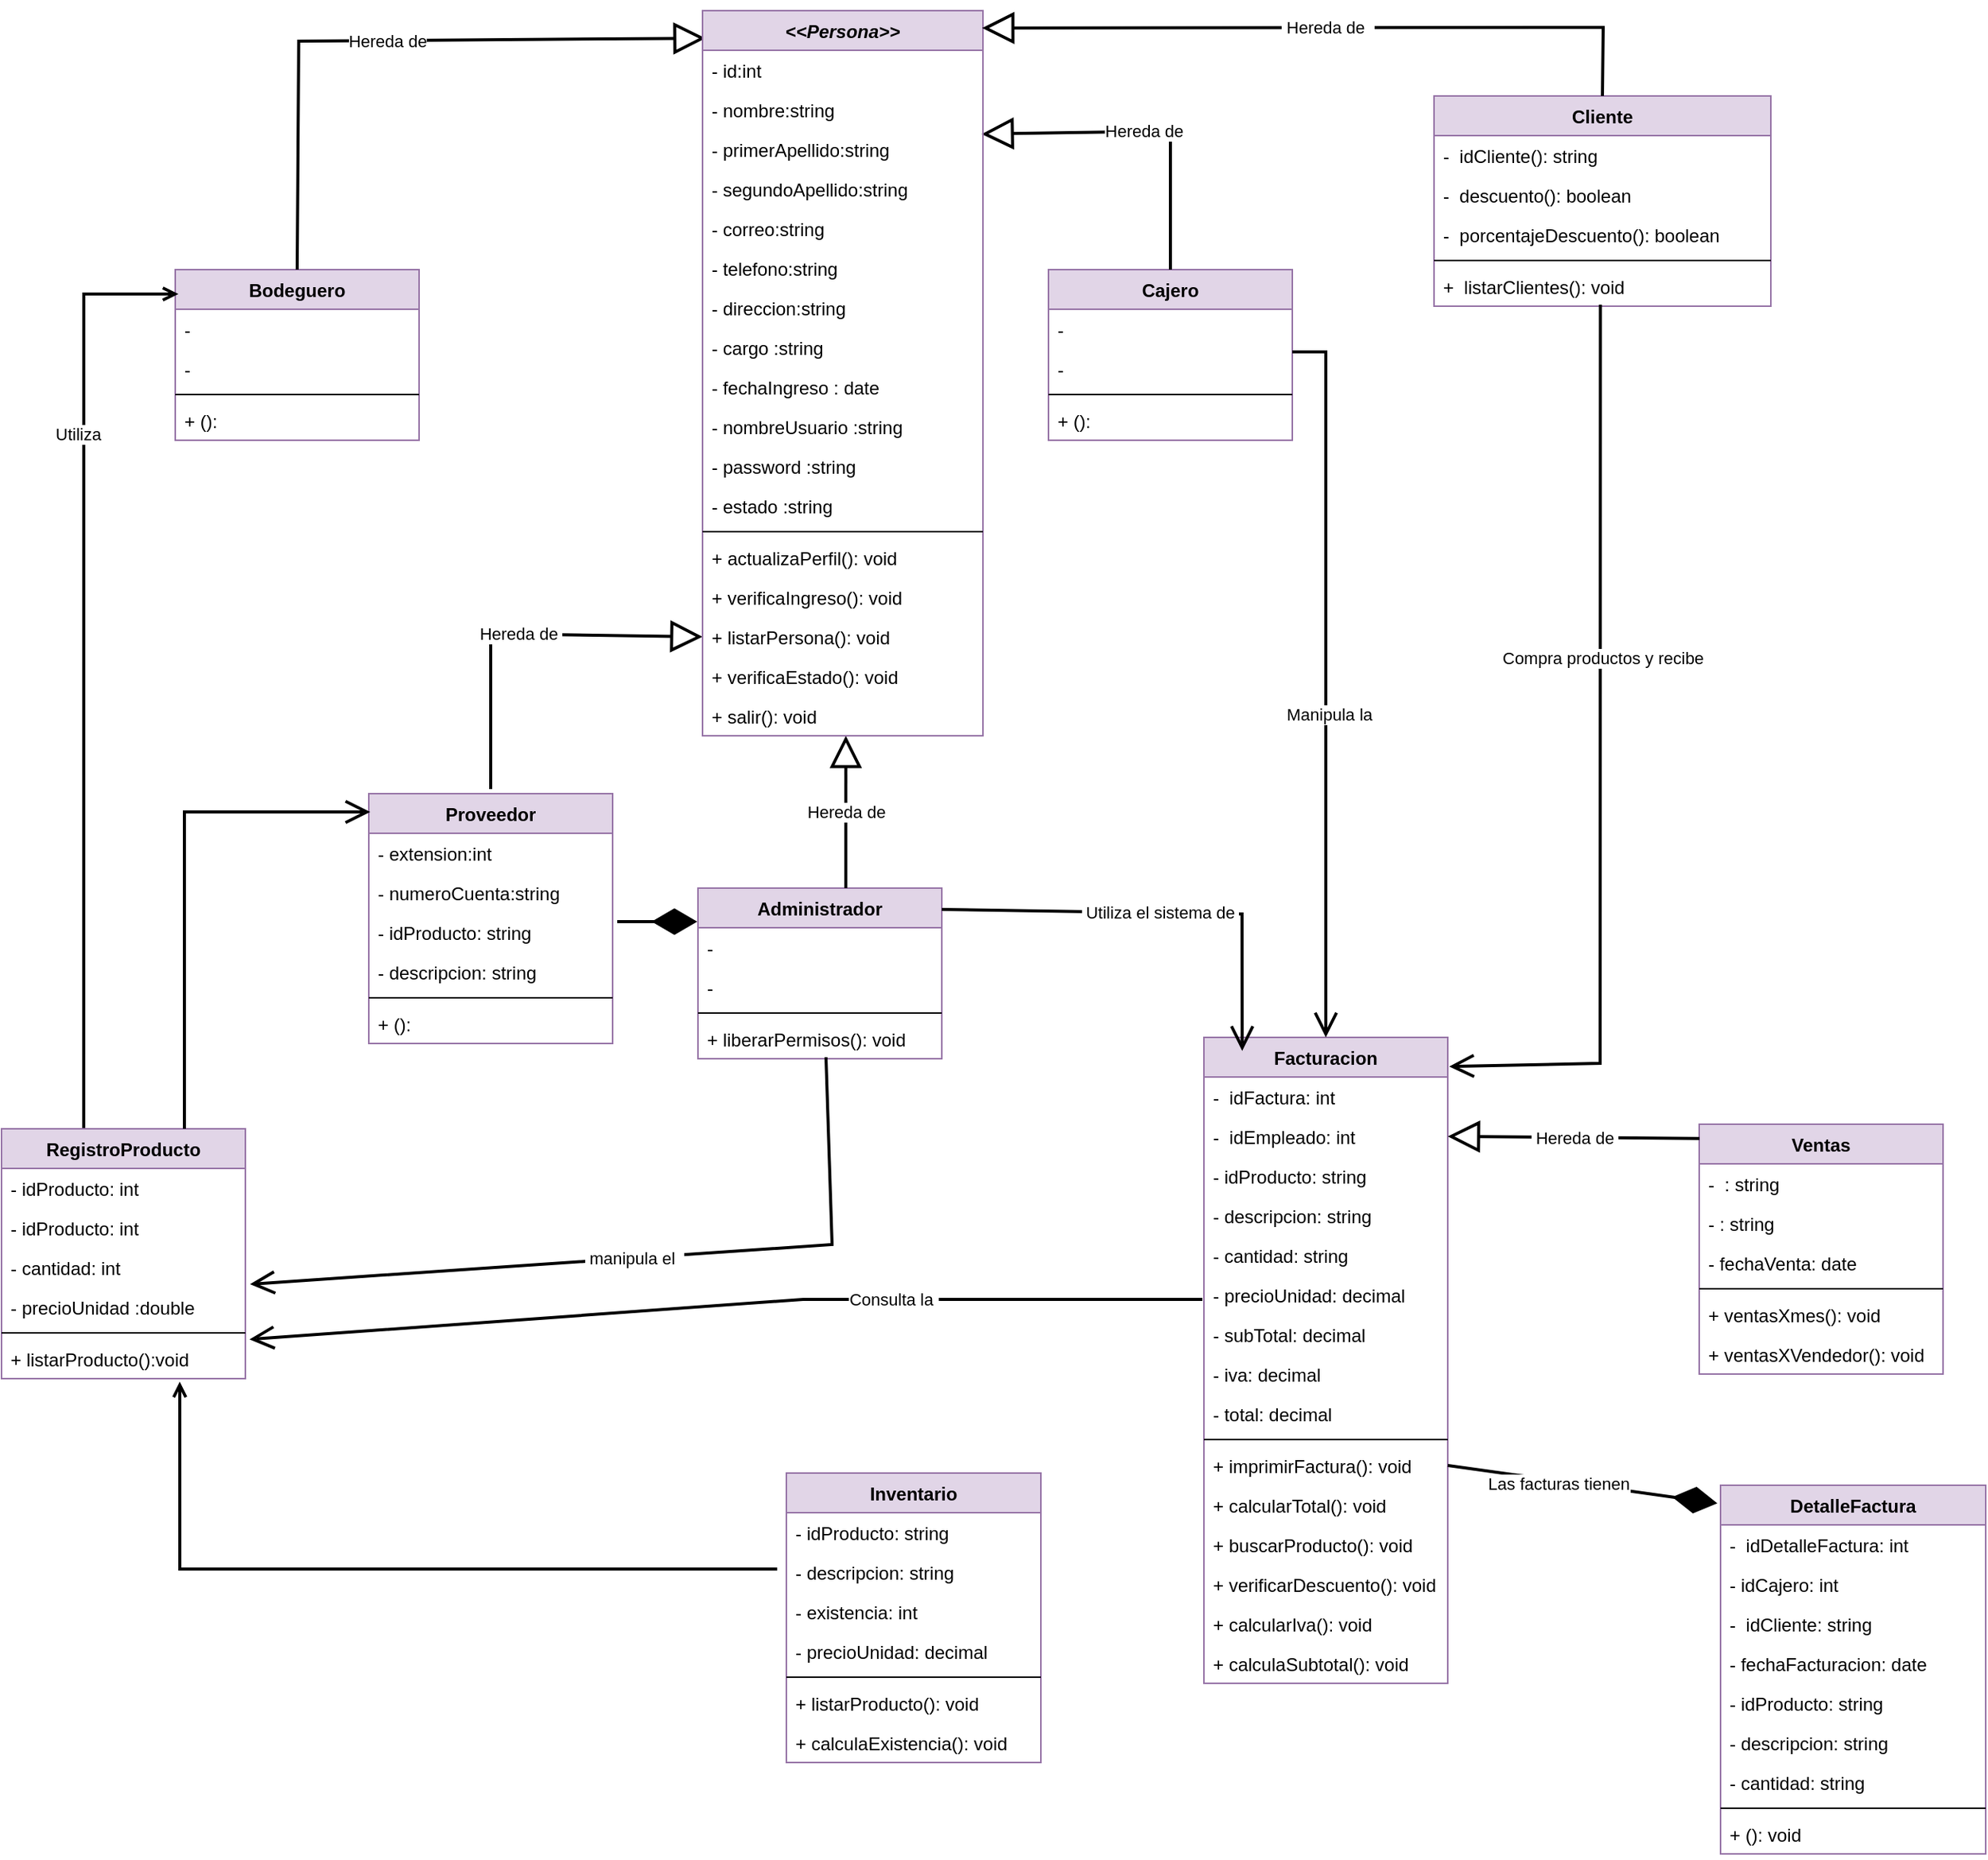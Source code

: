 <mxfile version="16.5.1" type="device"><diagram id="FFH3r1vvL4iTGyfPslKq" name="Página-1"><mxGraphModel dx="2462" dy="865" grid="0" gridSize="10" guides="1" tooltips="1" connect="1" arrows="1" fold="1" page="0" pageScale="1" pageWidth="827" pageHeight="1169" math="0" shadow="0"><root><mxCell id="0"/><mxCell id="1" parent="0"/><mxCell id="gXHz3X3DyjCWjIOS8Pkx-8" value="Bodeguero" style="swimlane;fontStyle=1;align=center;verticalAlign=top;childLayout=stackLayout;horizontal=1;startSize=26;horizontalStack=0;resizeParent=1;resizeParentMax=0;resizeLast=0;collapsible=1;marginBottom=0;fillColor=#e1d5e7;strokeColor=#9673a6;" parent="1" vertex="1"><mxGeometry x="-334" y="423" width="160" height="112" as="geometry"/></mxCell><mxCell id="gXHz3X3DyjCWjIOS8Pkx-9" value="- " style="text;strokeColor=none;fillColor=none;align=left;verticalAlign=top;spacingLeft=4;spacingRight=4;overflow=hidden;rotatable=0;points=[[0,0.5],[1,0.5]];portConstraint=eastwest;" parent="gXHz3X3DyjCWjIOS8Pkx-8" vertex="1"><mxGeometry y="26" width="160" height="26" as="geometry"/></mxCell><mxCell id="gXHz3X3DyjCWjIOS8Pkx-10" value="- " style="text;strokeColor=none;fillColor=none;align=left;verticalAlign=top;spacingLeft=4;spacingRight=4;overflow=hidden;rotatable=0;points=[[0,0.5],[1,0.5]];portConstraint=eastwest;" parent="gXHz3X3DyjCWjIOS8Pkx-8" vertex="1"><mxGeometry y="52" width="160" height="26" as="geometry"/></mxCell><mxCell id="gXHz3X3DyjCWjIOS8Pkx-13" value="" style="line;strokeWidth=1;fillColor=none;align=left;verticalAlign=middle;spacingTop=-1;spacingLeft=3;spacingRight=3;rotatable=0;labelPosition=right;points=[];portConstraint=eastwest;" parent="gXHz3X3DyjCWjIOS8Pkx-8" vertex="1"><mxGeometry y="78" width="160" height="8" as="geometry"/></mxCell><mxCell id="gXHz3X3DyjCWjIOS8Pkx-14" value="+ (): " style="text;strokeColor=none;fillColor=none;align=left;verticalAlign=top;spacingLeft=4;spacingRight=4;overflow=hidden;rotatable=0;points=[[0,0.5],[1,0.5]];portConstraint=eastwest;" parent="gXHz3X3DyjCWjIOS8Pkx-8" vertex="1"><mxGeometry y="86" width="160" height="26" as="geometry"/></mxCell><mxCell id="gXHz3X3DyjCWjIOS8Pkx-15" value="Administrador" style="swimlane;fontStyle=1;align=center;verticalAlign=top;childLayout=stackLayout;horizontal=1;startSize=26;horizontalStack=0;resizeParent=1;resizeParentMax=0;resizeLast=0;collapsible=1;marginBottom=0;fillColor=#e1d5e7;strokeColor=#9673a6;" parent="1" vertex="1"><mxGeometry x="9" y="829" width="160" height="112" as="geometry"/></mxCell><mxCell id="gXHz3X3DyjCWjIOS8Pkx-16" value="- " style="text;strokeColor=none;fillColor=none;align=left;verticalAlign=top;spacingLeft=4;spacingRight=4;overflow=hidden;rotatable=0;points=[[0,0.5],[1,0.5]];portConstraint=eastwest;" parent="gXHz3X3DyjCWjIOS8Pkx-15" vertex="1"><mxGeometry y="26" width="160" height="26" as="geometry"/></mxCell><mxCell id="gXHz3X3DyjCWjIOS8Pkx-17" value="- " style="text;strokeColor=none;fillColor=none;align=left;verticalAlign=top;spacingLeft=4;spacingRight=4;overflow=hidden;rotatable=0;points=[[0,0.5],[1,0.5]];portConstraint=eastwest;" parent="gXHz3X3DyjCWjIOS8Pkx-15" vertex="1"><mxGeometry y="52" width="160" height="26" as="geometry"/></mxCell><mxCell id="gXHz3X3DyjCWjIOS8Pkx-20" value="" style="line;strokeWidth=1;fillColor=none;align=left;verticalAlign=middle;spacingTop=-1;spacingLeft=3;spacingRight=3;rotatable=0;labelPosition=right;points=[];portConstraint=eastwest;" parent="gXHz3X3DyjCWjIOS8Pkx-15" vertex="1"><mxGeometry y="78" width="160" height="8" as="geometry"/></mxCell><mxCell id="gXHz3X3DyjCWjIOS8Pkx-96" value="+ liberarPermisos(): void" style="text;strokeColor=none;fillColor=none;align=left;verticalAlign=top;spacingLeft=4;spacingRight=4;overflow=hidden;rotatable=0;points=[[0,0.5],[1,0.5]];portConstraint=eastwest;" parent="gXHz3X3DyjCWjIOS8Pkx-15" vertex="1"><mxGeometry y="86" width="160" height="26" as="geometry"/></mxCell><mxCell id="gXHz3X3DyjCWjIOS8Pkx-22" value="Cajero" style="swimlane;fontStyle=1;align=center;verticalAlign=top;childLayout=stackLayout;horizontal=1;startSize=26;horizontalStack=0;resizeParent=1;resizeParentMax=0;resizeLast=0;collapsible=1;marginBottom=0;fillColor=#e1d5e7;strokeColor=#9673a6;" parent="1" vertex="1"><mxGeometry x="239" y="423" width="160" height="112" as="geometry"/></mxCell><mxCell id="gXHz3X3DyjCWjIOS8Pkx-23" value="- " style="text;strokeColor=none;fillColor=none;align=left;verticalAlign=top;spacingLeft=4;spacingRight=4;overflow=hidden;rotatable=0;points=[[0,0.5],[1,0.5]];portConstraint=eastwest;" parent="gXHz3X3DyjCWjIOS8Pkx-22" vertex="1"><mxGeometry y="26" width="160" height="26" as="geometry"/></mxCell><mxCell id="gXHz3X3DyjCWjIOS8Pkx-24" value="- " style="text;strokeColor=none;fillColor=none;align=left;verticalAlign=top;spacingLeft=4;spacingRight=4;overflow=hidden;rotatable=0;points=[[0,0.5],[1,0.5]];portConstraint=eastwest;" parent="gXHz3X3DyjCWjIOS8Pkx-22" vertex="1"><mxGeometry y="52" width="160" height="26" as="geometry"/></mxCell><mxCell id="gXHz3X3DyjCWjIOS8Pkx-27" value="" style="line;strokeWidth=1;fillColor=none;align=left;verticalAlign=middle;spacingTop=-1;spacingLeft=3;spacingRight=3;rotatable=0;labelPosition=right;points=[];portConstraint=eastwest;" parent="gXHz3X3DyjCWjIOS8Pkx-22" vertex="1"><mxGeometry y="78" width="160" height="8" as="geometry"/></mxCell><mxCell id="gXHz3X3DyjCWjIOS8Pkx-28" value="+ (): " style="text;strokeColor=none;fillColor=none;align=left;verticalAlign=top;spacingLeft=4;spacingRight=4;overflow=hidden;rotatable=0;points=[[0,0.5],[1,0.5]];portConstraint=eastwest;" parent="gXHz3X3DyjCWjIOS8Pkx-22" vertex="1"><mxGeometry y="86" width="160" height="26" as="geometry"/></mxCell><mxCell id="gXHz3X3DyjCWjIOS8Pkx-29" value="Hereda de&amp;nbsp;" style="endArrow=block;endSize=16;endFill=0;html=1;rounded=0;exitX=0.5;exitY=0;exitDx=0;exitDy=0;entryX=0.995;entryY=1.115;entryDx=0;entryDy=0;entryPerimeter=0;strokeWidth=2;" parent="1" source="gXHz3X3DyjCWjIOS8Pkx-22" target="gXHz3X3DyjCWjIOS8Pkx-7" edge="1"><mxGeometry width="160" relative="1" as="geometry"><mxPoint x="341" y="523" as="sourcePoint"/><mxPoint x="501" y="523" as="targetPoint"/><Array as="points"><mxPoint x="319" y="332"/></Array></mxGeometry></mxCell><mxCell id="gXHz3X3DyjCWjIOS8Pkx-30" value="Hereda de" style="endArrow=block;endSize=16;endFill=0;html=1;rounded=0;entryX=0.011;entryY=0.038;entryDx=0;entryDy=0;entryPerimeter=0;strokeWidth=2;exitX=0.5;exitY=0;exitDx=0;exitDy=0;" parent="1" source="gXHz3X3DyjCWjIOS8Pkx-8" target="gXHz3X3DyjCWjIOS8Pkx-1" edge="1"><mxGeometry width="160" relative="1" as="geometry"><mxPoint x="-253" y="405" as="sourcePoint"/><mxPoint x="-133" y="424" as="targetPoint"/><Array as="points"><mxPoint x="-253" y="273"/></Array></mxGeometry></mxCell><mxCell id="gXHz3X3DyjCWjIOS8Pkx-31" value="Hereda de" style="endArrow=block;endSize=16;endFill=0;html=1;rounded=0;entryX=0.511;entryY=1;entryDx=0;entryDy=0;entryPerimeter=0;strokeWidth=2;" parent="1" target="gXHz3X3DyjCWjIOS8Pkx-90" edge="1"><mxGeometry width="160" relative="1" as="geometry"><mxPoint x="106" y="829" as="sourcePoint"/><mxPoint x="-49" y="973" as="targetPoint"/></mxGeometry></mxCell><mxCell id="ANuJKvQNFrQH6Ms_IV8l-5" style="edgeStyle=none;rounded=0;orthogonalLoop=1;jettySize=auto;html=1;endArrow=open;endFill=0;strokeWidth=2;entryX=0.013;entryY=0.143;entryDx=0;entryDy=0;entryPerimeter=0;exitX=0.337;exitY=0.005;exitDx=0;exitDy=0;exitPerimeter=0;" parent="1" source="gXHz3X3DyjCWjIOS8Pkx-33" target="gXHz3X3DyjCWjIOS8Pkx-8" edge="1"><mxGeometry relative="1" as="geometry"><mxPoint x="-381" y="986" as="sourcePoint"/><mxPoint x="-251" y="559" as="targetPoint"/><Array as="points"><mxPoint x="-394" y="439"/></Array></mxGeometry></mxCell><mxCell id="ANuJKvQNFrQH6Ms_IV8l-25" value="&amp;nbsp;Utiliza&amp;nbsp;" style="edgeLabel;html=1;align=center;verticalAlign=middle;resizable=0;points=[];" parent="ANuJKvQNFrQH6Ms_IV8l-5" vertex="1" connectable="0"><mxGeometry x="0.495" y="4" relative="1" as="geometry"><mxPoint y="-1" as="offset"/></mxGeometry></mxCell><mxCell id="gXHz3X3DyjCWjIOS8Pkx-33" value="RegistroProducto" style="swimlane;fontStyle=1;align=center;verticalAlign=top;childLayout=stackLayout;horizontal=1;startSize=26;horizontalStack=0;resizeParent=1;resizeParentMax=0;resizeLast=0;collapsible=1;marginBottom=0;fillColor=#e1d5e7;strokeColor=#9673a6;" parent="1" vertex="1"><mxGeometry x="-448" y="987" width="160" height="164" as="geometry"/></mxCell><mxCell id="K9OTRfxEa0LPfSO1jCRC-54" value="- idProducto: int " style="text;strokeColor=none;fillColor=none;align=left;verticalAlign=top;spacingLeft=4;spacingRight=4;overflow=hidden;rotatable=0;points=[[0,0.5],[1,0.5]];portConstraint=eastwest;" parent="gXHz3X3DyjCWjIOS8Pkx-33" vertex="1"><mxGeometry y="26" width="160" height="26" as="geometry"/></mxCell><mxCell id="gXHz3X3DyjCWjIOS8Pkx-34" value="- idProducto: int " style="text;strokeColor=none;fillColor=none;align=left;verticalAlign=top;spacingLeft=4;spacingRight=4;overflow=hidden;rotatable=0;points=[[0,0.5],[1,0.5]];portConstraint=eastwest;" parent="gXHz3X3DyjCWjIOS8Pkx-33" vertex="1"><mxGeometry y="52" width="160" height="26" as="geometry"/></mxCell><mxCell id="K9OTRfxEa0LPfSO1jCRC-20" value="- cantidad: int " style="text;strokeColor=none;fillColor=none;align=left;verticalAlign=top;spacingLeft=4;spacingRight=4;overflow=hidden;rotatable=0;points=[[0,0.5],[1,0.5]];portConstraint=eastwest;" parent="gXHz3X3DyjCWjIOS8Pkx-33" vertex="1"><mxGeometry y="78" width="160" height="26" as="geometry"/></mxCell><mxCell id="gXHz3X3DyjCWjIOS8Pkx-35" value="- precioUnidad :double" style="text;strokeColor=none;fillColor=none;align=left;verticalAlign=top;spacingLeft=4;spacingRight=4;overflow=hidden;rotatable=0;points=[[0,0.5],[1,0.5]];portConstraint=eastwest;" parent="gXHz3X3DyjCWjIOS8Pkx-33" vertex="1"><mxGeometry y="104" width="160" height="26" as="geometry"/></mxCell><mxCell id="gXHz3X3DyjCWjIOS8Pkx-38" value="" style="line;strokeWidth=1;fillColor=none;align=left;verticalAlign=middle;spacingTop=-1;spacingLeft=3;spacingRight=3;rotatable=0;labelPosition=right;points=[];portConstraint=eastwest;" parent="gXHz3X3DyjCWjIOS8Pkx-33" vertex="1"><mxGeometry y="130" width="160" height="8" as="geometry"/></mxCell><mxCell id="gXHz3X3DyjCWjIOS8Pkx-39" value="+ listarProducto():void " style="text;strokeColor=none;fillColor=none;align=left;verticalAlign=top;spacingLeft=4;spacingRight=4;overflow=hidden;rotatable=0;points=[[0,0.5],[1,0.5]];portConstraint=eastwest;" parent="gXHz3X3DyjCWjIOS8Pkx-33" vertex="1"><mxGeometry y="138" width="160" height="26" as="geometry"/></mxCell><mxCell id="ANuJKvQNFrQH6Ms_IV8l-11" style="edgeStyle=none;rounded=0;orthogonalLoop=1;jettySize=auto;html=1;entryX=0.731;entryY=1.077;entryDx=0;entryDy=0;entryPerimeter=0;endArrow=open;endFill=0;strokeWidth=2;" parent="1" target="gXHz3X3DyjCWjIOS8Pkx-39" edge="1"><mxGeometry relative="1" as="geometry"><mxPoint x="61" y="1276" as="sourcePoint"/><Array as="points"><mxPoint x="-331" y="1276"/></Array></mxGeometry></mxCell><mxCell id="gXHz3X3DyjCWjIOS8Pkx-68" value="Inventario" style="swimlane;fontStyle=1;align=center;verticalAlign=top;childLayout=stackLayout;horizontal=1;startSize=26;horizontalStack=0;resizeParent=1;resizeParentMax=0;resizeLast=0;collapsible=1;marginBottom=0;fillColor=#e1d5e7;strokeColor=#9673a6;" parent="1" vertex="1"><mxGeometry x="67" y="1213" width="167" height="190" as="geometry"/></mxCell><mxCell id="gXHz3X3DyjCWjIOS8Pkx-69" value="- idProducto: string" style="text;strokeColor=none;fillColor=none;align=left;verticalAlign=top;spacingLeft=4;spacingRight=4;overflow=hidden;rotatable=0;points=[[0,0.5],[1,0.5]];portConstraint=eastwest;" parent="gXHz3X3DyjCWjIOS8Pkx-68" vertex="1"><mxGeometry y="26" width="167" height="26" as="geometry"/></mxCell><mxCell id="gXHz3X3DyjCWjIOS8Pkx-102" value="- descripcion: string" style="text;strokeColor=none;fillColor=none;align=left;verticalAlign=top;spacingLeft=4;spacingRight=4;overflow=hidden;rotatable=0;points=[[0,0.5],[1,0.5]];portConstraint=eastwest;" parent="gXHz3X3DyjCWjIOS8Pkx-68" vertex="1"><mxGeometry y="52" width="167" height="26" as="geometry"/></mxCell><mxCell id="K9OTRfxEa0LPfSO1jCRC-49" value="- existencia: int" style="text;strokeColor=none;fillColor=none;align=left;verticalAlign=top;spacingLeft=4;spacingRight=4;overflow=hidden;rotatable=0;points=[[0,0.5],[1,0.5]];portConstraint=eastwest;" parent="gXHz3X3DyjCWjIOS8Pkx-68" vertex="1"><mxGeometry y="78" width="167" height="26" as="geometry"/></mxCell><mxCell id="gXHz3X3DyjCWjIOS8Pkx-103" value="- precioUnidad: decimal" style="text;strokeColor=none;fillColor=none;align=left;verticalAlign=top;spacingLeft=4;spacingRight=4;overflow=hidden;rotatable=0;points=[[0,0.5],[1,0.5]];portConstraint=eastwest;" parent="gXHz3X3DyjCWjIOS8Pkx-68" vertex="1"><mxGeometry y="104" width="167" height="26" as="geometry"/></mxCell><mxCell id="gXHz3X3DyjCWjIOS8Pkx-70" value="" style="line;strokeWidth=1;fillColor=none;align=left;verticalAlign=middle;spacingTop=-1;spacingLeft=3;spacingRight=3;rotatable=0;labelPosition=right;points=[];portConstraint=eastwest;" parent="gXHz3X3DyjCWjIOS8Pkx-68" vertex="1"><mxGeometry y="130" width="167" height="8" as="geometry"/></mxCell><mxCell id="Mf-s6k37m02a-WzaDtM_-4" value="+ listarProducto(): void " style="text;strokeColor=none;fillColor=none;align=left;verticalAlign=top;spacingLeft=4;spacingRight=4;overflow=hidden;rotatable=0;points=[[0,0.5],[1,0.5]];portConstraint=eastwest;" vertex="1" parent="gXHz3X3DyjCWjIOS8Pkx-68"><mxGeometry y="138" width="167" height="26" as="geometry"/></mxCell><mxCell id="gXHz3X3DyjCWjIOS8Pkx-71" value="+ calculaExistencia(): void " style="text;strokeColor=none;fillColor=none;align=left;verticalAlign=top;spacingLeft=4;spacingRight=4;overflow=hidden;rotatable=0;points=[[0,0.5],[1,0.5]];portConstraint=eastwest;" parent="gXHz3X3DyjCWjIOS8Pkx-68" vertex="1"><mxGeometry y="164" width="167" height="26" as="geometry"/></mxCell><mxCell id="gXHz3X3DyjCWjIOS8Pkx-72" value="Facturacion" style="swimlane;fontStyle=1;align=center;verticalAlign=top;childLayout=stackLayout;horizontal=1;startSize=26;horizontalStack=0;resizeParent=1;resizeParentMax=0;resizeLast=0;collapsible=1;marginBottom=0;fillColor=#e1d5e7;strokeColor=#9673a6;" parent="1" vertex="1"><mxGeometry x="341" y="927" width="160" height="424" as="geometry"/></mxCell><mxCell id="K9OTRfxEa0LPfSO1jCRC-53" value="-  idFactura: int" style="text;strokeColor=none;fillColor=none;align=left;verticalAlign=top;spacingLeft=4;spacingRight=4;overflow=hidden;rotatable=0;points=[[0,0.5],[1,0.5]];portConstraint=eastwest;" parent="gXHz3X3DyjCWjIOS8Pkx-72" vertex="1"><mxGeometry y="26" width="160" height="26" as="geometry"/></mxCell><mxCell id="gXHz3X3DyjCWjIOS8Pkx-73" value="-  idEmpleado: int" style="text;strokeColor=none;fillColor=none;align=left;verticalAlign=top;spacingLeft=4;spacingRight=4;overflow=hidden;rotatable=0;points=[[0,0.5],[1,0.5]];portConstraint=eastwest;" parent="gXHz3X3DyjCWjIOS8Pkx-72" vertex="1"><mxGeometry y="52" width="160" height="26" as="geometry"/></mxCell><mxCell id="ANuJKvQNFrQH6Ms_IV8l-50" value="- idProducto: string" style="text;strokeColor=none;fillColor=none;align=left;verticalAlign=top;spacingLeft=4;spacingRight=4;overflow=hidden;rotatable=0;points=[[0,0.5],[1,0.5]];portConstraint=eastwest;" parent="gXHz3X3DyjCWjIOS8Pkx-72" vertex="1"><mxGeometry y="78" width="160" height="26" as="geometry"/></mxCell><mxCell id="ANuJKvQNFrQH6Ms_IV8l-51" value="- descripcion: string" style="text;strokeColor=none;fillColor=none;align=left;verticalAlign=top;spacingLeft=4;spacingRight=4;overflow=hidden;rotatable=0;points=[[0,0.5],[1,0.5]];portConstraint=eastwest;" parent="gXHz3X3DyjCWjIOS8Pkx-72" vertex="1"><mxGeometry y="104" width="160" height="26" as="geometry"/></mxCell><mxCell id="K9OTRfxEa0LPfSO1jCRC-39" value="- cantidad: string" style="text;strokeColor=none;fillColor=none;align=left;verticalAlign=top;spacingLeft=4;spacingRight=4;overflow=hidden;rotatable=0;points=[[0,0.5],[1,0.5]];portConstraint=eastwest;" parent="gXHz3X3DyjCWjIOS8Pkx-72" vertex="1"><mxGeometry y="130" width="160" height="26" as="geometry"/></mxCell><mxCell id="K9OTRfxEa0LPfSO1jCRC-48" value="- precioUnidad: decimal" style="text;strokeColor=none;fillColor=none;align=left;verticalAlign=top;spacingLeft=4;spacingRight=4;overflow=hidden;rotatable=0;points=[[0,0.5],[1,0.5]];portConstraint=eastwest;" parent="gXHz3X3DyjCWjIOS8Pkx-72" vertex="1"><mxGeometry y="156" width="160" height="26" as="geometry"/></mxCell><mxCell id="K9OTRfxEa0LPfSO1jCRC-51" value="- subTotal: decimal" style="text;strokeColor=none;fillColor=none;align=left;verticalAlign=top;spacingLeft=4;spacingRight=4;overflow=hidden;rotatable=0;points=[[0,0.5],[1,0.5]];portConstraint=eastwest;" parent="gXHz3X3DyjCWjIOS8Pkx-72" vertex="1"><mxGeometry y="182" width="160" height="26" as="geometry"/></mxCell><mxCell id="K9OTRfxEa0LPfSO1jCRC-52" value="- iva: decimal" style="text;strokeColor=none;fillColor=none;align=left;verticalAlign=top;spacingLeft=4;spacingRight=4;overflow=hidden;rotatable=0;points=[[0,0.5],[1,0.5]];portConstraint=eastwest;" parent="gXHz3X3DyjCWjIOS8Pkx-72" vertex="1"><mxGeometry y="208" width="160" height="26" as="geometry"/></mxCell><mxCell id="K9OTRfxEa0LPfSO1jCRC-50" value="- total: decimal" style="text;strokeColor=none;fillColor=none;align=left;verticalAlign=top;spacingLeft=4;spacingRight=4;overflow=hidden;rotatable=0;points=[[0,0.5],[1,0.5]];portConstraint=eastwest;" parent="gXHz3X3DyjCWjIOS8Pkx-72" vertex="1"><mxGeometry y="234" width="160" height="26" as="geometry"/></mxCell><mxCell id="gXHz3X3DyjCWjIOS8Pkx-74" value="" style="line;strokeWidth=1;fillColor=none;align=left;verticalAlign=middle;spacingTop=-1;spacingLeft=3;spacingRight=3;rotatable=0;labelPosition=right;points=[];portConstraint=eastwest;" parent="gXHz3X3DyjCWjIOS8Pkx-72" vertex="1"><mxGeometry y="260" width="160" height="8" as="geometry"/></mxCell><mxCell id="gXHz3X3DyjCWjIOS8Pkx-75" value="+ imprimirFactura(): void" style="text;strokeColor=none;fillColor=none;align=left;verticalAlign=top;spacingLeft=4;spacingRight=4;overflow=hidden;rotatable=0;points=[[0,0.5],[1,0.5]];portConstraint=eastwest;" parent="gXHz3X3DyjCWjIOS8Pkx-72" vertex="1"><mxGeometry y="268" width="160" height="26" as="geometry"/></mxCell><mxCell id="K9OTRfxEa0LPfSO1jCRC-24" value="+ calcularTotal(): void" style="text;strokeColor=none;fillColor=none;align=left;verticalAlign=top;spacingLeft=4;spacingRight=4;overflow=hidden;rotatable=0;points=[[0,0.5],[1,0.5]];portConstraint=eastwest;" parent="gXHz3X3DyjCWjIOS8Pkx-72" vertex="1"><mxGeometry y="294" width="160" height="26" as="geometry"/></mxCell><mxCell id="K9OTRfxEa0LPfSO1jCRC-19" value="+ buscarProducto(): void" style="text;strokeColor=none;fillColor=none;align=left;verticalAlign=top;spacingLeft=4;spacingRight=4;overflow=hidden;rotatable=0;points=[[0,0.5],[1,0.5]];portConstraint=eastwest;" parent="gXHz3X3DyjCWjIOS8Pkx-72" vertex="1"><mxGeometry y="320" width="160" height="26" as="geometry"/></mxCell><mxCell id="K9OTRfxEa0LPfSO1jCRC-45" value="+ verificarDescuento(): void" style="text;strokeColor=none;fillColor=none;align=left;verticalAlign=top;spacingLeft=4;spacingRight=4;overflow=hidden;rotatable=0;points=[[0,0.5],[1,0.5]];portConstraint=eastwest;" parent="gXHz3X3DyjCWjIOS8Pkx-72" vertex="1"><mxGeometry y="346" width="160" height="26" as="geometry"/></mxCell><mxCell id="Mf-s6k37m02a-WzaDtM_-2" value="+ calcularIva(): void" style="text;strokeColor=none;fillColor=none;align=left;verticalAlign=top;spacingLeft=4;spacingRight=4;overflow=hidden;rotatable=0;points=[[0,0.5],[1,0.5]];portConstraint=eastwest;" vertex="1" parent="gXHz3X3DyjCWjIOS8Pkx-72"><mxGeometry y="372" width="160" height="26" as="geometry"/></mxCell><mxCell id="Mf-s6k37m02a-WzaDtM_-3" value="+ calculaSubtotal(): void" style="text;strokeColor=none;fillColor=none;align=left;verticalAlign=top;spacingLeft=4;spacingRight=4;overflow=hidden;rotatable=0;points=[[0,0.5],[1,0.5]];portConstraint=eastwest;" vertex="1" parent="gXHz3X3DyjCWjIOS8Pkx-72"><mxGeometry y="398" width="160" height="26" as="geometry"/></mxCell><mxCell id="gXHz3X3DyjCWjIOS8Pkx-76" value="Proveedor" style="swimlane;fontStyle=1;align=center;verticalAlign=top;childLayout=stackLayout;horizontal=1;startSize=26;horizontalStack=0;resizeParent=1;resizeParentMax=0;resizeLast=0;collapsible=1;marginBottom=0;fillColor=#e1d5e7;strokeColor=#9673a6;" parent="1" vertex="1"><mxGeometry x="-207" y="767" width="160" height="164" as="geometry"/></mxCell><mxCell id="gXHz3X3DyjCWjIOS8Pkx-93" value="- extension:int " style="text;strokeColor=none;fillColor=none;align=left;verticalAlign=top;spacingLeft=4;spacingRight=4;overflow=hidden;rotatable=0;points=[[0,0.5],[1,0.5]];portConstraint=eastwest;" parent="gXHz3X3DyjCWjIOS8Pkx-76" vertex="1"><mxGeometry y="26" width="160" height="26" as="geometry"/></mxCell><mxCell id="gXHz3X3DyjCWjIOS8Pkx-94" value="- numeroCuenta:string " style="text;strokeColor=none;fillColor=none;align=left;verticalAlign=top;spacingLeft=4;spacingRight=4;overflow=hidden;rotatable=0;points=[[0,0.5],[1,0.5]];portConstraint=eastwest;" parent="gXHz3X3DyjCWjIOS8Pkx-76" vertex="1"><mxGeometry y="52" width="160" height="26" as="geometry"/></mxCell><mxCell id="gXHz3X3DyjCWjIOS8Pkx-95" value="- idProducto: string " style="text;strokeColor=none;fillColor=none;align=left;verticalAlign=top;spacingLeft=4;spacingRight=4;overflow=hidden;rotatable=0;points=[[0,0.5],[1,0.5]];portConstraint=eastwest;" parent="gXHz3X3DyjCWjIOS8Pkx-76" vertex="1"><mxGeometry y="78" width="160" height="26" as="geometry"/></mxCell><mxCell id="ANuJKvQNFrQH6Ms_IV8l-9" value="- descripcion: string " style="text;strokeColor=none;fillColor=none;align=left;verticalAlign=top;spacingLeft=4;spacingRight=4;overflow=hidden;rotatable=0;points=[[0,0.5],[1,0.5]];portConstraint=eastwest;" parent="gXHz3X3DyjCWjIOS8Pkx-76" vertex="1"><mxGeometry y="104" width="160" height="26" as="geometry"/></mxCell><mxCell id="gXHz3X3DyjCWjIOS8Pkx-78" value="" style="line;strokeWidth=1;fillColor=none;align=left;verticalAlign=middle;spacingTop=-1;spacingLeft=3;spacingRight=3;rotatable=0;labelPosition=right;points=[];portConstraint=eastwest;" parent="gXHz3X3DyjCWjIOS8Pkx-76" vertex="1"><mxGeometry y="130" width="160" height="8" as="geometry"/></mxCell><mxCell id="ANuJKvQNFrQH6Ms_IV8l-65" value="+ ():" style="text;strokeColor=none;fillColor=none;align=left;verticalAlign=top;spacingLeft=4;spacingRight=4;overflow=hidden;rotatable=0;points=[[0,0.5],[1,0.5]];portConstraint=eastwest;" parent="gXHz3X3DyjCWjIOS8Pkx-76" vertex="1"><mxGeometry y="138" width="160" height="26" as="geometry"/></mxCell><mxCell id="gXHz3X3DyjCWjIOS8Pkx-97" value="" style="endArrow=diamondThin;endFill=1;endSize=24;html=1;rounded=0;fontSize=13;entryX=-0.003;entryY=-0.154;entryDx=0;entryDy=0;strokeWidth=2;exitX=1.019;exitY=0.231;exitDx=0;exitDy=0;exitPerimeter=0;entryPerimeter=0;" parent="1" source="gXHz3X3DyjCWjIOS8Pkx-95" target="gXHz3X3DyjCWjIOS8Pkx-16" edge="1"><mxGeometry width="160" relative="1" as="geometry"><mxPoint x="153" y="860" as="sourcePoint"/><mxPoint x="120" y="920" as="targetPoint"/><Array as="points"/></mxGeometry></mxCell><mxCell id="ANuJKvQNFrQH6Ms_IV8l-22" value="" style="endArrow=open;endFill=1;endSize=12;html=1;rounded=0;strokeWidth=2;entryX=1.017;entryY=1.028;entryDx=0;entryDy=0;entryPerimeter=0;" parent="1" target="gXHz3X3DyjCWjIOS8Pkx-38" edge="1"><mxGeometry width="160" relative="1" as="geometry"><mxPoint x="340" y="1099" as="sourcePoint"/><mxPoint x="216" y="1166" as="targetPoint"/><Array as="points"><mxPoint x="78" y="1099"/></Array></mxGeometry></mxCell><mxCell id="ANuJKvQNFrQH6Ms_IV8l-23" value="Consulta la&amp;nbsp;" style="edgeLabel;html=1;align=center;verticalAlign=middle;resizable=0;points=[];" parent="ANuJKvQNFrQH6Ms_IV8l-22" vertex="1" connectable="0"><mxGeometry x="-0.352" relative="1" as="geometry"><mxPoint as="offset"/></mxGeometry></mxCell><mxCell id="ANuJKvQNFrQH6Ms_IV8l-24" value="&amp;nbsp;manipula el&amp;nbsp;&amp;nbsp;" style="endArrow=open;endFill=1;endSize=12;html=1;rounded=0;strokeWidth=2;exitX=0.525;exitY=0.962;exitDx=0;exitDy=0;exitPerimeter=0;entryX=1.019;entryY=-0.077;entryDx=0;entryDy=0;entryPerimeter=0;" parent="1" source="gXHz3X3DyjCWjIOS8Pkx-96" target="gXHz3X3DyjCWjIOS8Pkx-35" edge="1"><mxGeometry width="160" relative="1" as="geometry"><mxPoint x="-45" y="999" as="sourcePoint"/><mxPoint x="115" y="999" as="targetPoint"/><Array as="points"><mxPoint x="97" y="1063"/></Array></mxGeometry></mxCell><mxCell id="ANuJKvQNFrQH6Ms_IV8l-30" value="" style="endArrow=open;endFill=1;endSize=12;html=1;rounded=0;strokeWidth=2;entryX=0.5;entryY=0;entryDx=0;entryDy=0;exitX=1;exitY=0.077;exitDx=0;exitDy=0;exitPerimeter=0;" parent="1" source="gXHz3X3DyjCWjIOS8Pkx-24" target="gXHz3X3DyjCWjIOS8Pkx-72" edge="1"><mxGeometry width="160" relative="1" as="geometry"><mxPoint x="245" y="653" as="sourcePoint"/><mxPoint x="90" y="997" as="targetPoint"/><Array as="points"><mxPoint x="421" y="477"/></Array></mxGeometry></mxCell><mxCell id="ANuJKvQNFrQH6Ms_IV8l-31" value="&amp;nbsp;Manipula la&amp;nbsp;" style="edgeLabel;html=1;align=center;verticalAlign=middle;resizable=0;points=[];" parent="ANuJKvQNFrQH6Ms_IV8l-30" vertex="1" connectable="0"><mxGeometry x="0.099" y="2" relative="1" as="geometry"><mxPoint as="offset"/></mxGeometry></mxCell><mxCell id="ANuJKvQNFrQH6Ms_IV8l-32" value="&amp;nbsp;Utiliza el sistema de&amp;nbsp;" style="endArrow=open;endFill=1;endSize=12;html=1;rounded=0;strokeWidth=2;exitX=1;exitY=0.125;exitDx=0;exitDy=0;entryX=0.157;entryY=0.021;entryDx=0;entryDy=0;entryPerimeter=0;exitPerimeter=0;" parent="1" source="gXHz3X3DyjCWjIOS8Pkx-15" target="gXHz3X3DyjCWjIOS8Pkx-72" edge="1"><mxGeometry width="160" relative="1" as="geometry"><mxPoint x="-2" y="777" as="sourcePoint"/><mxPoint x="158" y="777" as="targetPoint"/><Array as="points"><mxPoint x="366" y="846"/></Array></mxGeometry></mxCell><mxCell id="ANuJKvQNFrQH6Ms_IV8l-39" value="Cliente" style="swimlane;fontStyle=1;align=center;verticalAlign=top;childLayout=stackLayout;horizontal=1;startSize=26;horizontalStack=0;resizeParent=1;resizeParentMax=0;resizeLast=0;collapsible=1;marginBottom=0;fillColor=#e1d5e7;strokeColor=#9673a6;" parent="1" vertex="1"><mxGeometry x="492" y="309" width="221" height="138" as="geometry"/></mxCell><mxCell id="K9OTRfxEa0LPfSO1jCRC-44" value="-  idCliente(): string" style="text;strokeColor=none;fillColor=none;align=left;verticalAlign=top;spacingLeft=4;spacingRight=4;overflow=hidden;rotatable=0;points=[[0,0.5],[1,0.5]];portConstraint=eastwest;" parent="ANuJKvQNFrQH6Ms_IV8l-39" vertex="1"><mxGeometry y="26" width="221" height="26" as="geometry"/></mxCell><mxCell id="K9OTRfxEa0LPfSO1jCRC-11" value="-  descuento(): boolean" style="text;strokeColor=none;fillColor=none;align=left;verticalAlign=top;spacingLeft=4;spacingRight=4;overflow=hidden;rotatable=0;points=[[0,0.5],[1,0.5]];portConstraint=eastwest;" parent="ANuJKvQNFrQH6Ms_IV8l-39" vertex="1"><mxGeometry y="52" width="221" height="26" as="geometry"/></mxCell><mxCell id="K9OTRfxEa0LPfSO1jCRC-22" value="-  porcentajeDescuento(): boolean" style="text;strokeColor=none;fillColor=none;align=left;verticalAlign=top;spacingLeft=4;spacingRight=4;overflow=hidden;rotatable=0;points=[[0,0.5],[1,0.5]];portConstraint=eastwest;" parent="ANuJKvQNFrQH6Ms_IV8l-39" vertex="1"><mxGeometry y="78" width="221" height="26" as="geometry"/></mxCell><mxCell id="ANuJKvQNFrQH6Ms_IV8l-46" value="" style="line;strokeWidth=1;fillColor=none;align=left;verticalAlign=middle;spacingTop=-1;spacingLeft=3;spacingRight=3;rotatable=0;labelPosition=right;points=[];portConstraint=eastwest;" parent="ANuJKvQNFrQH6Ms_IV8l-39" vertex="1"><mxGeometry y="104" width="221" height="8" as="geometry"/></mxCell><mxCell id="ANuJKvQNFrQH6Ms_IV8l-47" value="+  listarClientes(): void" style="text;strokeColor=none;fillColor=none;align=left;verticalAlign=top;spacingLeft=4;spacingRight=4;overflow=hidden;rotatable=0;points=[[0,0.5],[1,0.5]];portConstraint=eastwest;" parent="ANuJKvQNFrQH6Ms_IV8l-39" vertex="1"><mxGeometry y="112" width="221" height="26" as="geometry"/></mxCell><mxCell id="ANuJKvQNFrQH6Ms_IV8l-53" value="Ventas" style="swimlane;fontStyle=1;align=center;verticalAlign=top;childLayout=stackLayout;horizontal=1;startSize=26;horizontalStack=0;resizeParent=1;resizeParentMax=0;resizeLast=0;collapsible=1;marginBottom=0;fillColor=#e1d5e7;strokeColor=#9673a6;" parent="1" vertex="1"><mxGeometry x="666" y="984" width="160" height="164" as="geometry"/></mxCell><mxCell id="ANuJKvQNFrQH6Ms_IV8l-57" value="-  : string" style="text;strokeColor=none;fillColor=none;align=left;verticalAlign=top;spacingLeft=4;spacingRight=4;overflow=hidden;rotatable=0;points=[[0,0.5],[1,0.5]];portConstraint=eastwest;" parent="ANuJKvQNFrQH6Ms_IV8l-53" vertex="1"><mxGeometry y="26" width="160" height="26" as="geometry"/></mxCell><mxCell id="ANuJKvQNFrQH6Ms_IV8l-58" value="- : string" style="text;strokeColor=none;fillColor=none;align=left;verticalAlign=top;spacingLeft=4;spacingRight=4;overflow=hidden;rotatable=0;points=[[0,0.5],[1,0.5]];portConstraint=eastwest;" parent="ANuJKvQNFrQH6Ms_IV8l-53" vertex="1"><mxGeometry y="52" width="160" height="26" as="geometry"/></mxCell><mxCell id="ANuJKvQNFrQH6Ms_IV8l-59" value="- fechaVenta: date" style="text;strokeColor=none;fillColor=none;align=left;verticalAlign=top;spacingLeft=4;spacingRight=4;overflow=hidden;rotatable=0;points=[[0,0.5],[1,0.5]];portConstraint=eastwest;" parent="ANuJKvQNFrQH6Ms_IV8l-53" vertex="1"><mxGeometry y="78" width="160" height="26" as="geometry"/></mxCell><mxCell id="ANuJKvQNFrQH6Ms_IV8l-60" value="" style="line;strokeWidth=1;fillColor=none;align=left;verticalAlign=middle;spacingTop=-1;spacingLeft=3;spacingRight=3;rotatable=0;labelPosition=right;points=[];portConstraint=eastwest;" parent="ANuJKvQNFrQH6Ms_IV8l-53" vertex="1"><mxGeometry y="104" width="160" height="8" as="geometry"/></mxCell><mxCell id="ANuJKvQNFrQH6Ms_IV8l-61" value="+ ventasXmes(): void" style="text;strokeColor=none;fillColor=none;align=left;verticalAlign=top;spacingLeft=4;spacingRight=4;overflow=hidden;rotatable=0;points=[[0,0.5],[1,0.5]];portConstraint=eastwest;" parent="ANuJKvQNFrQH6Ms_IV8l-53" vertex="1"><mxGeometry y="112" width="160" height="26" as="geometry"/></mxCell><mxCell id="ANuJKvQNFrQH6Ms_IV8l-72" value="+ ventasXVendedor(): void" style="text;strokeColor=none;fillColor=none;align=left;verticalAlign=top;spacingLeft=4;spacingRight=4;overflow=hidden;rotatable=0;points=[[0,0.5],[1,0.5]];portConstraint=eastwest;" parent="ANuJKvQNFrQH6Ms_IV8l-53" vertex="1"><mxGeometry y="138" width="160" height="26" as="geometry"/></mxCell><mxCell id="ANuJKvQNFrQH6Ms_IV8l-67" value="&amp;nbsp;Hereda de&amp;nbsp;" style="endArrow=block;endSize=16;endFill=0;html=1;rounded=0;strokeWidth=2;exitX=0.001;exitY=0.057;exitDx=0;exitDy=0;exitPerimeter=0;entryX=1;entryY=0.5;entryDx=0;entryDy=0;" parent="1" source="ANuJKvQNFrQH6Ms_IV8l-53" edge="1"><mxGeometry width="160" relative="1" as="geometry"><mxPoint x="586" y="1338" as="sourcePoint"/><mxPoint x="501" y="992" as="targetPoint"/><Array as="points"/></mxGeometry></mxCell><mxCell id="K9OTRfxEa0LPfSO1jCRC-1" value="&amp;nbsp;Hereda de&amp;nbsp;" style="endArrow=block;endSize=16;endFill=0;html=1;rounded=0;entryX=0;entryY=0.5;entryDx=0;entryDy=0;strokeWidth=2;" parent="1" target="gXHz3X3DyjCWjIOS8Pkx-86" edge="1"><mxGeometry width="160" relative="1" as="geometry"><mxPoint x="-127" y="764" as="sourcePoint"/><mxPoint x="281" y="881" as="targetPoint"/><Array as="points"><mxPoint x="-127" y="662"/></Array></mxGeometry></mxCell><mxCell id="K9OTRfxEa0LPfSO1jCRC-14" value="" style="endArrow=open;endFill=1;endSize=12;html=1;rounded=0;strokeWidth=2;exitX=0.75;exitY=0;exitDx=0;exitDy=0;entryX=0.006;entryY=0.073;entryDx=0;entryDy=0;entryPerimeter=0;" parent="1" source="gXHz3X3DyjCWjIOS8Pkx-33" target="gXHz3X3DyjCWjIOS8Pkx-76" edge="1"><mxGeometry width="160" relative="1" as="geometry"><mxPoint x="161" y="981" as="sourcePoint"/><mxPoint x="80.08" y="1000.99" as="targetPoint"/><Array as="points"><mxPoint x="-328" y="779"/></Array></mxGeometry></mxCell><mxCell id="gXHz3X3DyjCWjIOS8Pkx-1" value="&lt;&lt;Persona&gt;&gt;" style="swimlane;fontStyle=3;align=center;verticalAlign=top;childLayout=stackLayout;horizontal=1;startSize=26;horizontalStack=0;resizeParent=1;resizeParentMax=0;resizeLast=0;collapsible=1;marginBottom=0;fillColor=#e1d5e7;strokeColor=#9673a6;" parent="1" vertex="1"><mxGeometry x="12" y="253" width="184" height="476" as="geometry"/></mxCell><mxCell id="gXHz3X3DyjCWjIOS8Pkx-2" value="- id:int" style="text;strokeColor=none;fillColor=none;align=left;verticalAlign=top;spacingLeft=4;spacingRight=4;overflow=hidden;rotatable=0;points=[[0,0.5],[1,0.5]];portConstraint=eastwest;" parent="gXHz3X3DyjCWjIOS8Pkx-1" vertex="1"><mxGeometry y="26" width="184" height="26" as="geometry"/></mxCell><mxCell id="gXHz3X3DyjCWjIOS8Pkx-7" value="- nombre:string" style="text;strokeColor=none;fillColor=none;align=left;verticalAlign=top;spacingLeft=4;spacingRight=4;overflow=hidden;rotatable=0;points=[[0,0.5],[1,0.5]];portConstraint=eastwest;" parent="gXHz3X3DyjCWjIOS8Pkx-1" vertex="1"><mxGeometry y="52" width="184" height="26" as="geometry"/></mxCell><mxCell id="gXHz3X3DyjCWjIOS8Pkx-5" value="- primerApellido:string" style="text;strokeColor=none;fillColor=none;align=left;verticalAlign=top;spacingLeft=4;spacingRight=4;overflow=hidden;rotatable=0;points=[[0,0.5],[1,0.5]];portConstraint=eastwest;" parent="gXHz3X3DyjCWjIOS8Pkx-1" vertex="1"><mxGeometry y="78" width="184" height="26" as="geometry"/></mxCell><mxCell id="gXHz3X3DyjCWjIOS8Pkx-6" value="- segundoApellido:string" style="text;strokeColor=none;fillColor=none;align=left;verticalAlign=top;spacingLeft=4;spacingRight=4;overflow=hidden;rotatable=0;points=[[0,0.5],[1,0.5]];portConstraint=eastwest;" parent="gXHz3X3DyjCWjIOS8Pkx-1" vertex="1"><mxGeometry y="104" width="184" height="26" as="geometry"/></mxCell><mxCell id="K9OTRfxEa0LPfSO1jCRC-5" value="- correo:string" style="text;strokeColor=none;fillColor=none;align=left;verticalAlign=top;spacingLeft=4;spacingRight=4;overflow=hidden;rotatable=0;points=[[0,0.5],[1,0.5]];portConstraint=eastwest;" parent="gXHz3X3DyjCWjIOS8Pkx-1" vertex="1"><mxGeometry y="130" width="184" height="26" as="geometry"/></mxCell><mxCell id="K9OTRfxEa0LPfSO1jCRC-4" value="- telefono:string" style="text;strokeColor=none;fillColor=none;align=left;verticalAlign=top;spacingLeft=4;spacingRight=4;overflow=hidden;rotatable=0;points=[[0,0.5],[1,0.5]];portConstraint=eastwest;" parent="gXHz3X3DyjCWjIOS8Pkx-1" vertex="1"><mxGeometry y="156" width="184" height="26" as="geometry"/></mxCell><mxCell id="K9OTRfxEa0LPfSO1jCRC-7" value="- direccion:string" style="text;strokeColor=none;fillColor=none;align=left;verticalAlign=top;spacingLeft=4;spacingRight=4;overflow=hidden;rotatable=0;points=[[0,0.5],[1,0.5]];portConstraint=eastwest;" parent="gXHz3X3DyjCWjIOS8Pkx-1" vertex="1"><mxGeometry y="182" width="184" height="26" as="geometry"/></mxCell><mxCell id="K9OTRfxEa0LPfSO1jCRC-21" value="- cargo :string" style="text;strokeColor=none;fillColor=none;align=left;verticalAlign=top;spacingLeft=4;spacingRight=4;overflow=hidden;rotatable=0;points=[[0,0.5],[1,0.5]];portConstraint=eastwest;" parent="gXHz3X3DyjCWjIOS8Pkx-1" vertex="1"><mxGeometry y="208" width="184" height="26" as="geometry"/></mxCell><mxCell id="gXHz3X3DyjCWjIOS8Pkx-40" value="- fechaIngreso : date" style="text;strokeColor=none;fillColor=none;align=left;verticalAlign=top;spacingLeft=4;spacingRight=4;overflow=hidden;rotatable=0;points=[[0,0.5],[1,0.5]];portConstraint=eastwest;" parent="gXHz3X3DyjCWjIOS8Pkx-1" vertex="1"><mxGeometry y="234" width="184" height="26" as="geometry"/></mxCell><mxCell id="gXHz3X3DyjCWjIOS8Pkx-87" value="- nombreUsuario :string" style="text;strokeColor=none;fillColor=none;align=left;verticalAlign=top;spacingLeft=4;spacingRight=4;overflow=hidden;rotatable=0;points=[[0,0.5],[1,0.5]];portConstraint=eastwest;" parent="gXHz3X3DyjCWjIOS8Pkx-1" vertex="1"><mxGeometry y="260" width="184" height="26" as="geometry"/></mxCell><mxCell id="gXHz3X3DyjCWjIOS8Pkx-58" value="- password :string" style="text;strokeColor=none;fillColor=none;align=left;verticalAlign=top;spacingLeft=4;spacingRight=4;overflow=hidden;rotatable=0;points=[[0,0.5],[1,0.5]];portConstraint=eastwest;" parent="gXHz3X3DyjCWjIOS8Pkx-1" vertex="1"><mxGeometry y="286" width="184" height="26" as="geometry"/></mxCell><mxCell id="gXHz3X3DyjCWjIOS8Pkx-88" value="- estado :string" style="text;strokeColor=none;fillColor=none;align=left;verticalAlign=top;spacingLeft=4;spacingRight=4;overflow=hidden;rotatable=0;points=[[0,0.5],[1,0.5]];portConstraint=eastwest;" parent="gXHz3X3DyjCWjIOS8Pkx-1" vertex="1"><mxGeometry y="312" width="184" height="26" as="geometry"/></mxCell><mxCell id="gXHz3X3DyjCWjIOS8Pkx-3" value="" style="line;strokeWidth=1;fillColor=none;align=left;verticalAlign=middle;spacingTop=-1;spacingLeft=3;spacingRight=3;rotatable=0;labelPosition=right;points=[];portConstraint=eastwest;" parent="gXHz3X3DyjCWjIOS8Pkx-1" vertex="1"><mxGeometry y="338" width="184" height="8" as="geometry"/></mxCell><mxCell id="gXHz3X3DyjCWjIOS8Pkx-83" value="+ actualizaPerfil(): void" style="text;strokeColor=none;fillColor=none;align=left;verticalAlign=top;spacingLeft=4;spacingRight=4;overflow=hidden;rotatable=0;points=[[0,0.5],[1,0.5]];portConstraint=eastwest;" parent="gXHz3X3DyjCWjIOS8Pkx-1" vertex="1"><mxGeometry y="346" width="184" height="26" as="geometry"/></mxCell><mxCell id="gXHz3X3DyjCWjIOS8Pkx-84" value="+ verificaIngreso(): void" style="text;strokeColor=none;fillColor=none;align=left;verticalAlign=top;spacingLeft=4;spacingRight=4;overflow=hidden;rotatable=0;points=[[0,0.5],[1,0.5]];portConstraint=eastwest;" parent="gXHz3X3DyjCWjIOS8Pkx-1" vertex="1"><mxGeometry y="372" width="184" height="26" as="geometry"/></mxCell><mxCell id="gXHz3X3DyjCWjIOS8Pkx-86" value="+ listarPersona(): void" style="text;strokeColor=none;fillColor=none;align=left;verticalAlign=top;spacingLeft=4;spacingRight=4;overflow=hidden;rotatable=0;points=[[0,0.5],[1,0.5]];portConstraint=eastwest;" parent="gXHz3X3DyjCWjIOS8Pkx-1" vertex="1"><mxGeometry y="398" width="184" height="26" as="geometry"/></mxCell><mxCell id="K9OTRfxEa0LPfSO1jCRC-2" value="+ verificaEstado(): void" style="text;strokeColor=none;fillColor=none;align=left;verticalAlign=top;spacingLeft=4;spacingRight=4;overflow=hidden;rotatable=0;points=[[0,0.5],[1,0.5]];portConstraint=eastwest;" parent="gXHz3X3DyjCWjIOS8Pkx-1" vertex="1"><mxGeometry y="424" width="184" height="26" as="geometry"/></mxCell><mxCell id="gXHz3X3DyjCWjIOS8Pkx-90" value="+ salir(): void" style="text;strokeColor=none;fillColor=none;align=left;verticalAlign=top;spacingLeft=4;spacingRight=4;overflow=hidden;rotatable=0;points=[[0,0.5],[1,0.5]];portConstraint=eastwest;" parent="gXHz3X3DyjCWjIOS8Pkx-1" vertex="1"><mxGeometry y="450" width="184" height="26" as="geometry"/></mxCell><mxCell id="K9OTRfxEa0LPfSO1jCRC-16" value="" style="endArrow=open;endFill=1;endSize=12;html=1;rounded=0;strokeWidth=2;exitX=0.494;exitY=0.962;exitDx=0;exitDy=0;exitPerimeter=0;entryX=1.006;entryY=0.045;entryDx=0;entryDy=0;entryPerimeter=0;" parent="1" source="ANuJKvQNFrQH6Ms_IV8l-47" target="gXHz3X3DyjCWjIOS8Pkx-72" edge="1"><mxGeometry width="160" relative="1" as="geometry"><mxPoint x="665" y="345" as="sourcePoint"/><mxPoint x="523" y="939" as="targetPoint"/><Array as="points"><mxPoint x="601" y="944"/></Array></mxGeometry></mxCell><mxCell id="K9OTRfxEa0LPfSO1jCRC-17" value="&amp;nbsp;Compra productos y recibe" style="edgeLabel;html=1;align=center;verticalAlign=middle;resizable=0;points=[];" parent="K9OTRfxEa0LPfSO1jCRC-16" vertex="1" connectable="0"><mxGeometry x="-0.223" relative="1" as="geometry"><mxPoint as="offset"/></mxGeometry></mxCell><mxCell id="K9OTRfxEa0LPfSO1jCRC-25" value="DetalleFactura" style="swimlane;fontStyle=1;align=center;verticalAlign=top;childLayout=stackLayout;horizontal=1;startSize=26;horizontalStack=0;resizeParent=1;resizeParentMax=0;resizeLast=0;collapsible=1;marginBottom=0;fillColor=#e1d5e7;strokeColor=#9673a6;" parent="1" vertex="1"><mxGeometry x="680" y="1221" width="174" height="242" as="geometry"/></mxCell><mxCell id="K9OTRfxEa0LPfSO1jCRC-26" value="-  idDetalleFactura: int" style="text;strokeColor=none;fillColor=none;align=left;verticalAlign=top;spacingLeft=4;spacingRight=4;overflow=hidden;rotatable=0;points=[[0,0.5],[1,0.5]];portConstraint=eastwest;" parent="K9OTRfxEa0LPfSO1jCRC-25" vertex="1"><mxGeometry y="26" width="174" height="26" as="geometry"/></mxCell><mxCell id="K9OTRfxEa0LPfSO1jCRC-34" value="- idCajero: int" style="text;strokeColor=none;fillColor=none;align=left;verticalAlign=top;spacingLeft=4;spacingRight=4;overflow=hidden;rotatable=0;points=[[0,0.5],[1,0.5]];portConstraint=eastwest;" parent="K9OTRfxEa0LPfSO1jCRC-25" vertex="1"><mxGeometry y="52" width="174" height="26" as="geometry"/></mxCell><mxCell id="K9OTRfxEa0LPfSO1jCRC-43" value="-  idCliente: string" style="text;strokeColor=none;fillColor=none;align=left;verticalAlign=top;spacingLeft=4;spacingRight=4;overflow=hidden;rotatable=0;points=[[0,0.5],[1,0.5]];portConstraint=eastwest;" parent="K9OTRfxEa0LPfSO1jCRC-25" vertex="1"><mxGeometry y="78" width="174" height="26" as="geometry"/></mxCell><mxCell id="K9OTRfxEa0LPfSO1jCRC-30" value="- fechaFacturacion: date" style="text;strokeColor=none;fillColor=none;align=left;verticalAlign=top;spacingLeft=4;spacingRight=4;overflow=hidden;rotatable=0;points=[[0,0.5],[1,0.5]];portConstraint=eastwest;" parent="K9OTRfxEa0LPfSO1jCRC-25" vertex="1"><mxGeometry y="104" width="174" height="26" as="geometry"/></mxCell><mxCell id="K9OTRfxEa0LPfSO1jCRC-32" value="- idProducto: string" style="text;strokeColor=none;fillColor=none;align=left;verticalAlign=top;spacingLeft=4;spacingRight=4;overflow=hidden;rotatable=0;points=[[0,0.5],[1,0.5]];portConstraint=eastwest;" parent="K9OTRfxEa0LPfSO1jCRC-25" vertex="1"><mxGeometry y="130" width="174" height="26" as="geometry"/></mxCell><mxCell id="K9OTRfxEa0LPfSO1jCRC-33" value="- descripcion: string" style="text;strokeColor=none;fillColor=none;align=left;verticalAlign=top;spacingLeft=4;spacingRight=4;overflow=hidden;rotatable=0;points=[[0,0.5],[1,0.5]];portConstraint=eastwest;" parent="K9OTRfxEa0LPfSO1jCRC-25" vertex="1"><mxGeometry y="156" width="174" height="26" as="geometry"/></mxCell><mxCell id="K9OTRfxEa0LPfSO1jCRC-31" value="- cantidad: string" style="text;strokeColor=none;fillColor=none;align=left;verticalAlign=top;spacingLeft=4;spacingRight=4;overflow=hidden;rotatable=0;points=[[0,0.5],[1,0.5]];portConstraint=eastwest;" parent="K9OTRfxEa0LPfSO1jCRC-25" vertex="1"><mxGeometry y="182" width="174" height="26" as="geometry"/></mxCell><mxCell id="K9OTRfxEa0LPfSO1jCRC-35" value="" style="line;strokeWidth=1;fillColor=none;align=left;verticalAlign=middle;spacingTop=-1;spacingLeft=3;spacingRight=3;rotatable=0;labelPosition=right;points=[];portConstraint=eastwest;" parent="K9OTRfxEa0LPfSO1jCRC-25" vertex="1"><mxGeometry y="208" width="174" height="8" as="geometry"/></mxCell><mxCell id="K9OTRfxEa0LPfSO1jCRC-38" value="+ (): void" style="text;strokeColor=none;fillColor=none;align=left;verticalAlign=top;spacingLeft=4;spacingRight=4;overflow=hidden;rotatable=0;points=[[0,0.5],[1,0.5]];portConstraint=eastwest;" parent="K9OTRfxEa0LPfSO1jCRC-25" vertex="1"><mxGeometry y="216" width="174" height="26" as="geometry"/></mxCell><mxCell id="K9OTRfxEa0LPfSO1jCRC-41" value="" style="endArrow=diamondThin;endFill=1;endSize=24;html=1;rounded=0;strokeWidth=2;entryX=-0.012;entryY=0.049;entryDx=0;entryDy=0;exitX=1;exitY=0.5;exitDx=0;exitDy=0;entryPerimeter=0;" parent="1" source="gXHz3X3DyjCWjIOS8Pkx-75" target="K9OTRfxEa0LPfSO1jCRC-25" edge="1"><mxGeometry width="160" relative="1" as="geometry"><mxPoint x="414" y="1196" as="sourcePoint"/><mxPoint x="311" y="1275" as="targetPoint"/></mxGeometry></mxCell><mxCell id="K9OTRfxEa0LPfSO1jCRC-42" value="&amp;nbsp;Las facturas tienen" style="edgeLabel;html=1;align=center;verticalAlign=middle;resizable=0;points=[];" parent="K9OTRfxEa0LPfSO1jCRC-41" vertex="1" connectable="0"><mxGeometry x="-0.193" y="-2" relative="1" as="geometry"><mxPoint as="offset"/></mxGeometry></mxCell><mxCell id="K9OTRfxEa0LPfSO1jCRC-47" value="&amp;nbsp;Hereda de&amp;nbsp;&amp;nbsp;" style="endArrow=block;endSize=16;endFill=0;html=1;rounded=0;strokeWidth=2;exitX=0.5;exitY=0;exitDx=0;exitDy=0;entryX=0.997;entryY=0.024;entryDx=0;entryDy=0;entryPerimeter=0;" parent="1" source="ANuJKvQNFrQH6Ms_IV8l-39" target="gXHz3X3DyjCWjIOS8Pkx-1" edge="1"><mxGeometry width="160" relative="1" as="geometry"><mxPoint x="151" y="322" as="sourcePoint"/><mxPoint x="311" y="322" as="targetPoint"/><Array as="points"><mxPoint x="603" y="264"/></Array></mxGeometry></mxCell></root></mxGraphModel></diagram></mxfile>